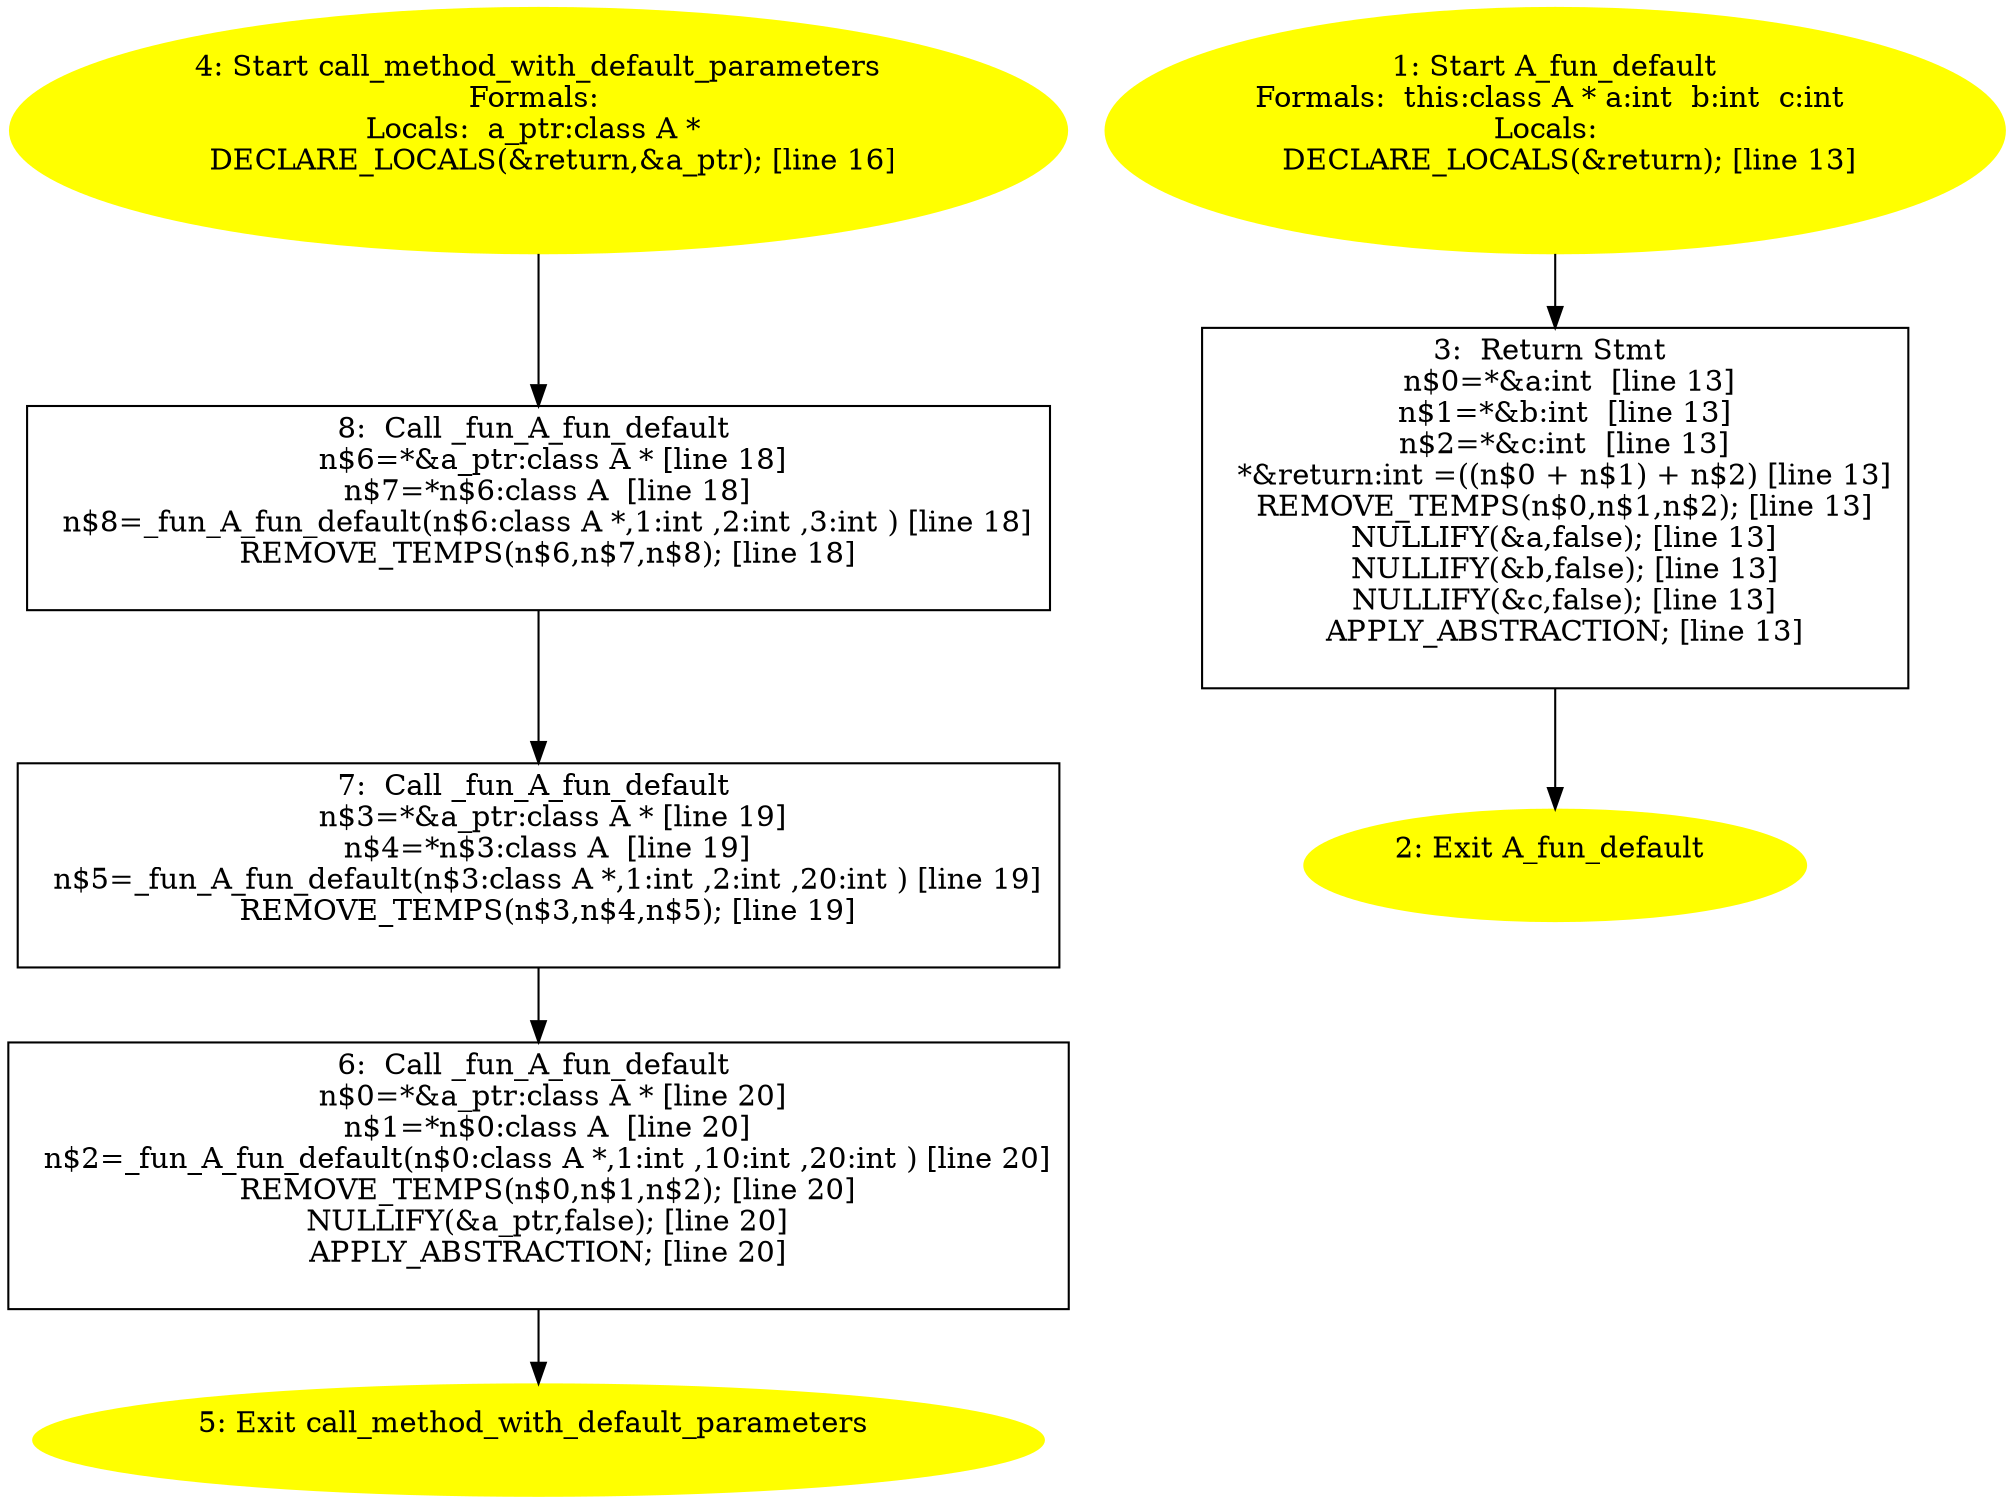 digraph iCFG {
8 [label="8:  Call _fun_A_fun_default \n   n$6=*&a_ptr:class A * [line 18]\n  n$7=*n$6:class A  [line 18]\n  n$8=_fun_A_fun_default(n$6:class A *,1:int ,2:int ,3:int ) [line 18]\n  REMOVE_TEMPS(n$6,n$7,n$8); [line 18]\n " shape="box"]
	

	 8 -> 7 ;
7 [label="7:  Call _fun_A_fun_default \n   n$3=*&a_ptr:class A * [line 19]\n  n$4=*n$3:class A  [line 19]\n  n$5=_fun_A_fun_default(n$3:class A *,1:int ,2:int ,20:int ) [line 19]\n  REMOVE_TEMPS(n$3,n$4,n$5); [line 19]\n " shape="box"]
	

	 7 -> 6 ;
6 [label="6:  Call _fun_A_fun_default \n   n$0=*&a_ptr:class A * [line 20]\n  n$1=*n$0:class A  [line 20]\n  n$2=_fun_A_fun_default(n$0:class A *,1:int ,10:int ,20:int ) [line 20]\n  REMOVE_TEMPS(n$0,n$1,n$2); [line 20]\n  NULLIFY(&a_ptr,false); [line 20]\n  APPLY_ABSTRACTION; [line 20]\n " shape="box"]
	

	 6 -> 5 ;
5 [label="5: Exit call_method_with_default_parameters \n  " color=yellow style=filled]
	

4 [label="4: Start call_method_with_default_parameters\nFormals: \nLocals:  a_ptr:class A * \n   DECLARE_LOCALS(&return,&a_ptr); [line 16]\n " color=yellow style=filled]
	

	 4 -> 8 ;
3 [label="3:  Return Stmt \n   n$0=*&a:int  [line 13]\n  n$1=*&b:int  [line 13]\n  n$2=*&c:int  [line 13]\n  *&return:int =((n$0 + n$1) + n$2) [line 13]\n  REMOVE_TEMPS(n$0,n$1,n$2); [line 13]\n  NULLIFY(&a,false); [line 13]\n  NULLIFY(&b,false); [line 13]\n  NULLIFY(&c,false); [line 13]\n  APPLY_ABSTRACTION; [line 13]\n " shape="box"]
	

	 3 -> 2 ;
2 [label="2: Exit A_fun_default \n  " color=yellow style=filled]
	

1 [label="1: Start A_fun_default\nFormals:  this:class A * a:int  b:int  c:int \nLocals:  \n   DECLARE_LOCALS(&return); [line 13]\n " color=yellow style=filled]
	

	 1 -> 3 ;
}
